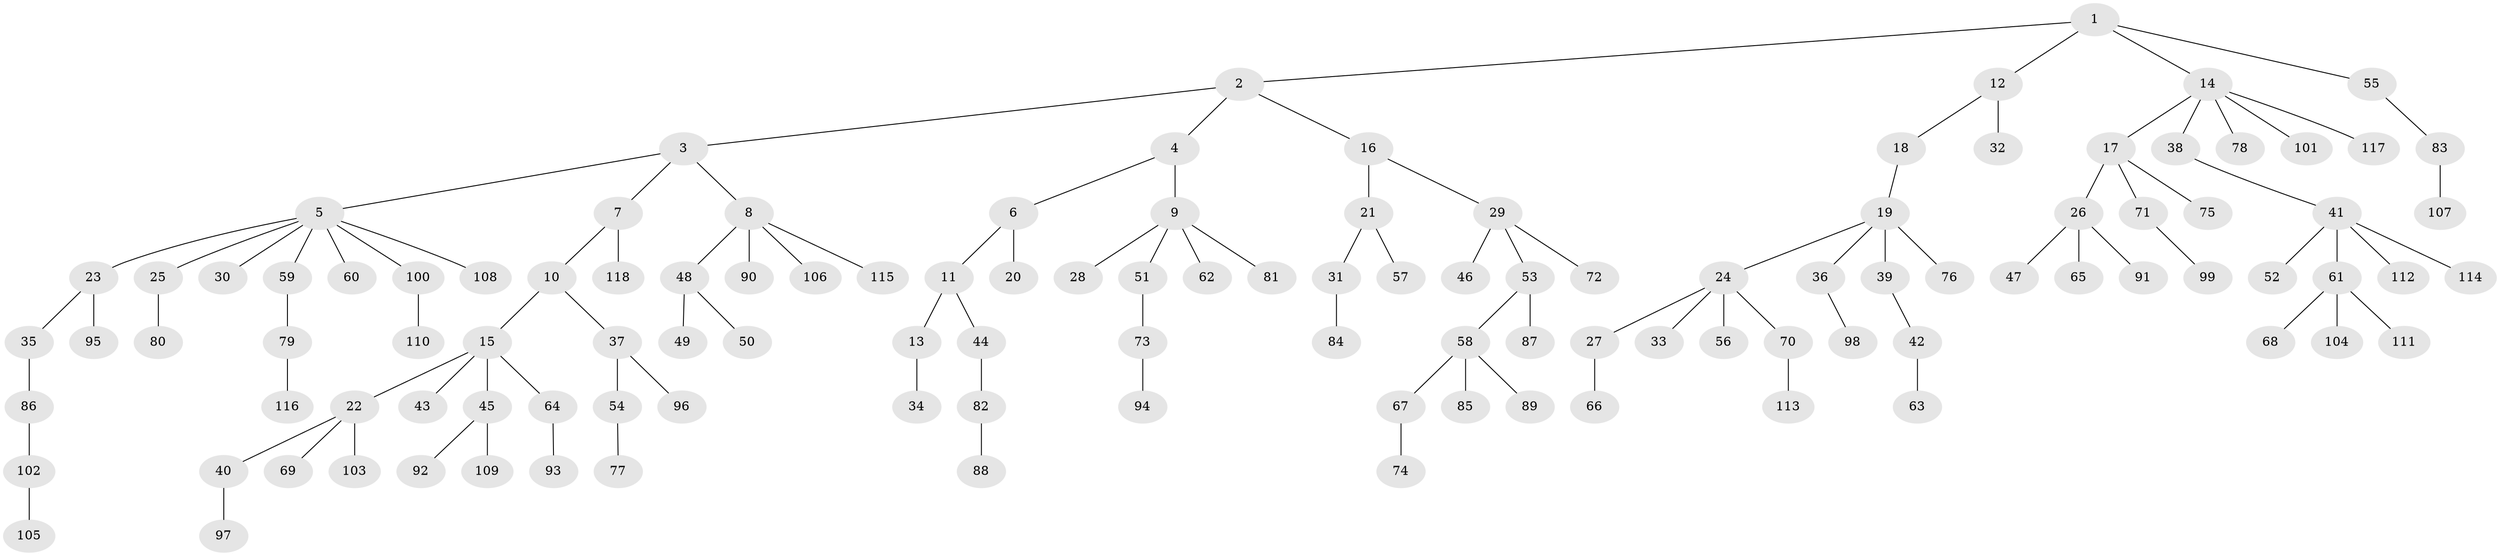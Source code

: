 // Generated by graph-tools (version 1.1) at 2025/26/03/09/25 03:26:28]
// undirected, 118 vertices, 117 edges
graph export_dot {
graph [start="1"]
  node [color=gray90,style=filled];
  1;
  2;
  3;
  4;
  5;
  6;
  7;
  8;
  9;
  10;
  11;
  12;
  13;
  14;
  15;
  16;
  17;
  18;
  19;
  20;
  21;
  22;
  23;
  24;
  25;
  26;
  27;
  28;
  29;
  30;
  31;
  32;
  33;
  34;
  35;
  36;
  37;
  38;
  39;
  40;
  41;
  42;
  43;
  44;
  45;
  46;
  47;
  48;
  49;
  50;
  51;
  52;
  53;
  54;
  55;
  56;
  57;
  58;
  59;
  60;
  61;
  62;
  63;
  64;
  65;
  66;
  67;
  68;
  69;
  70;
  71;
  72;
  73;
  74;
  75;
  76;
  77;
  78;
  79;
  80;
  81;
  82;
  83;
  84;
  85;
  86;
  87;
  88;
  89;
  90;
  91;
  92;
  93;
  94;
  95;
  96;
  97;
  98;
  99;
  100;
  101;
  102;
  103;
  104;
  105;
  106;
  107;
  108;
  109;
  110;
  111;
  112;
  113;
  114;
  115;
  116;
  117;
  118;
  1 -- 2;
  1 -- 12;
  1 -- 14;
  1 -- 55;
  2 -- 3;
  2 -- 4;
  2 -- 16;
  3 -- 5;
  3 -- 7;
  3 -- 8;
  4 -- 6;
  4 -- 9;
  5 -- 23;
  5 -- 25;
  5 -- 30;
  5 -- 59;
  5 -- 60;
  5 -- 100;
  5 -- 108;
  6 -- 11;
  6 -- 20;
  7 -- 10;
  7 -- 118;
  8 -- 48;
  8 -- 90;
  8 -- 106;
  8 -- 115;
  9 -- 28;
  9 -- 51;
  9 -- 62;
  9 -- 81;
  10 -- 15;
  10 -- 37;
  11 -- 13;
  11 -- 44;
  12 -- 18;
  12 -- 32;
  13 -- 34;
  14 -- 17;
  14 -- 38;
  14 -- 78;
  14 -- 101;
  14 -- 117;
  15 -- 22;
  15 -- 43;
  15 -- 45;
  15 -- 64;
  16 -- 21;
  16 -- 29;
  17 -- 26;
  17 -- 71;
  17 -- 75;
  18 -- 19;
  19 -- 24;
  19 -- 36;
  19 -- 39;
  19 -- 76;
  21 -- 31;
  21 -- 57;
  22 -- 40;
  22 -- 69;
  22 -- 103;
  23 -- 35;
  23 -- 95;
  24 -- 27;
  24 -- 33;
  24 -- 56;
  24 -- 70;
  25 -- 80;
  26 -- 47;
  26 -- 65;
  26 -- 91;
  27 -- 66;
  29 -- 46;
  29 -- 53;
  29 -- 72;
  31 -- 84;
  35 -- 86;
  36 -- 98;
  37 -- 54;
  37 -- 96;
  38 -- 41;
  39 -- 42;
  40 -- 97;
  41 -- 52;
  41 -- 61;
  41 -- 112;
  41 -- 114;
  42 -- 63;
  44 -- 82;
  45 -- 92;
  45 -- 109;
  48 -- 49;
  48 -- 50;
  51 -- 73;
  53 -- 58;
  53 -- 87;
  54 -- 77;
  55 -- 83;
  58 -- 67;
  58 -- 85;
  58 -- 89;
  59 -- 79;
  61 -- 68;
  61 -- 104;
  61 -- 111;
  64 -- 93;
  67 -- 74;
  70 -- 113;
  71 -- 99;
  73 -- 94;
  79 -- 116;
  82 -- 88;
  83 -- 107;
  86 -- 102;
  100 -- 110;
  102 -- 105;
}
